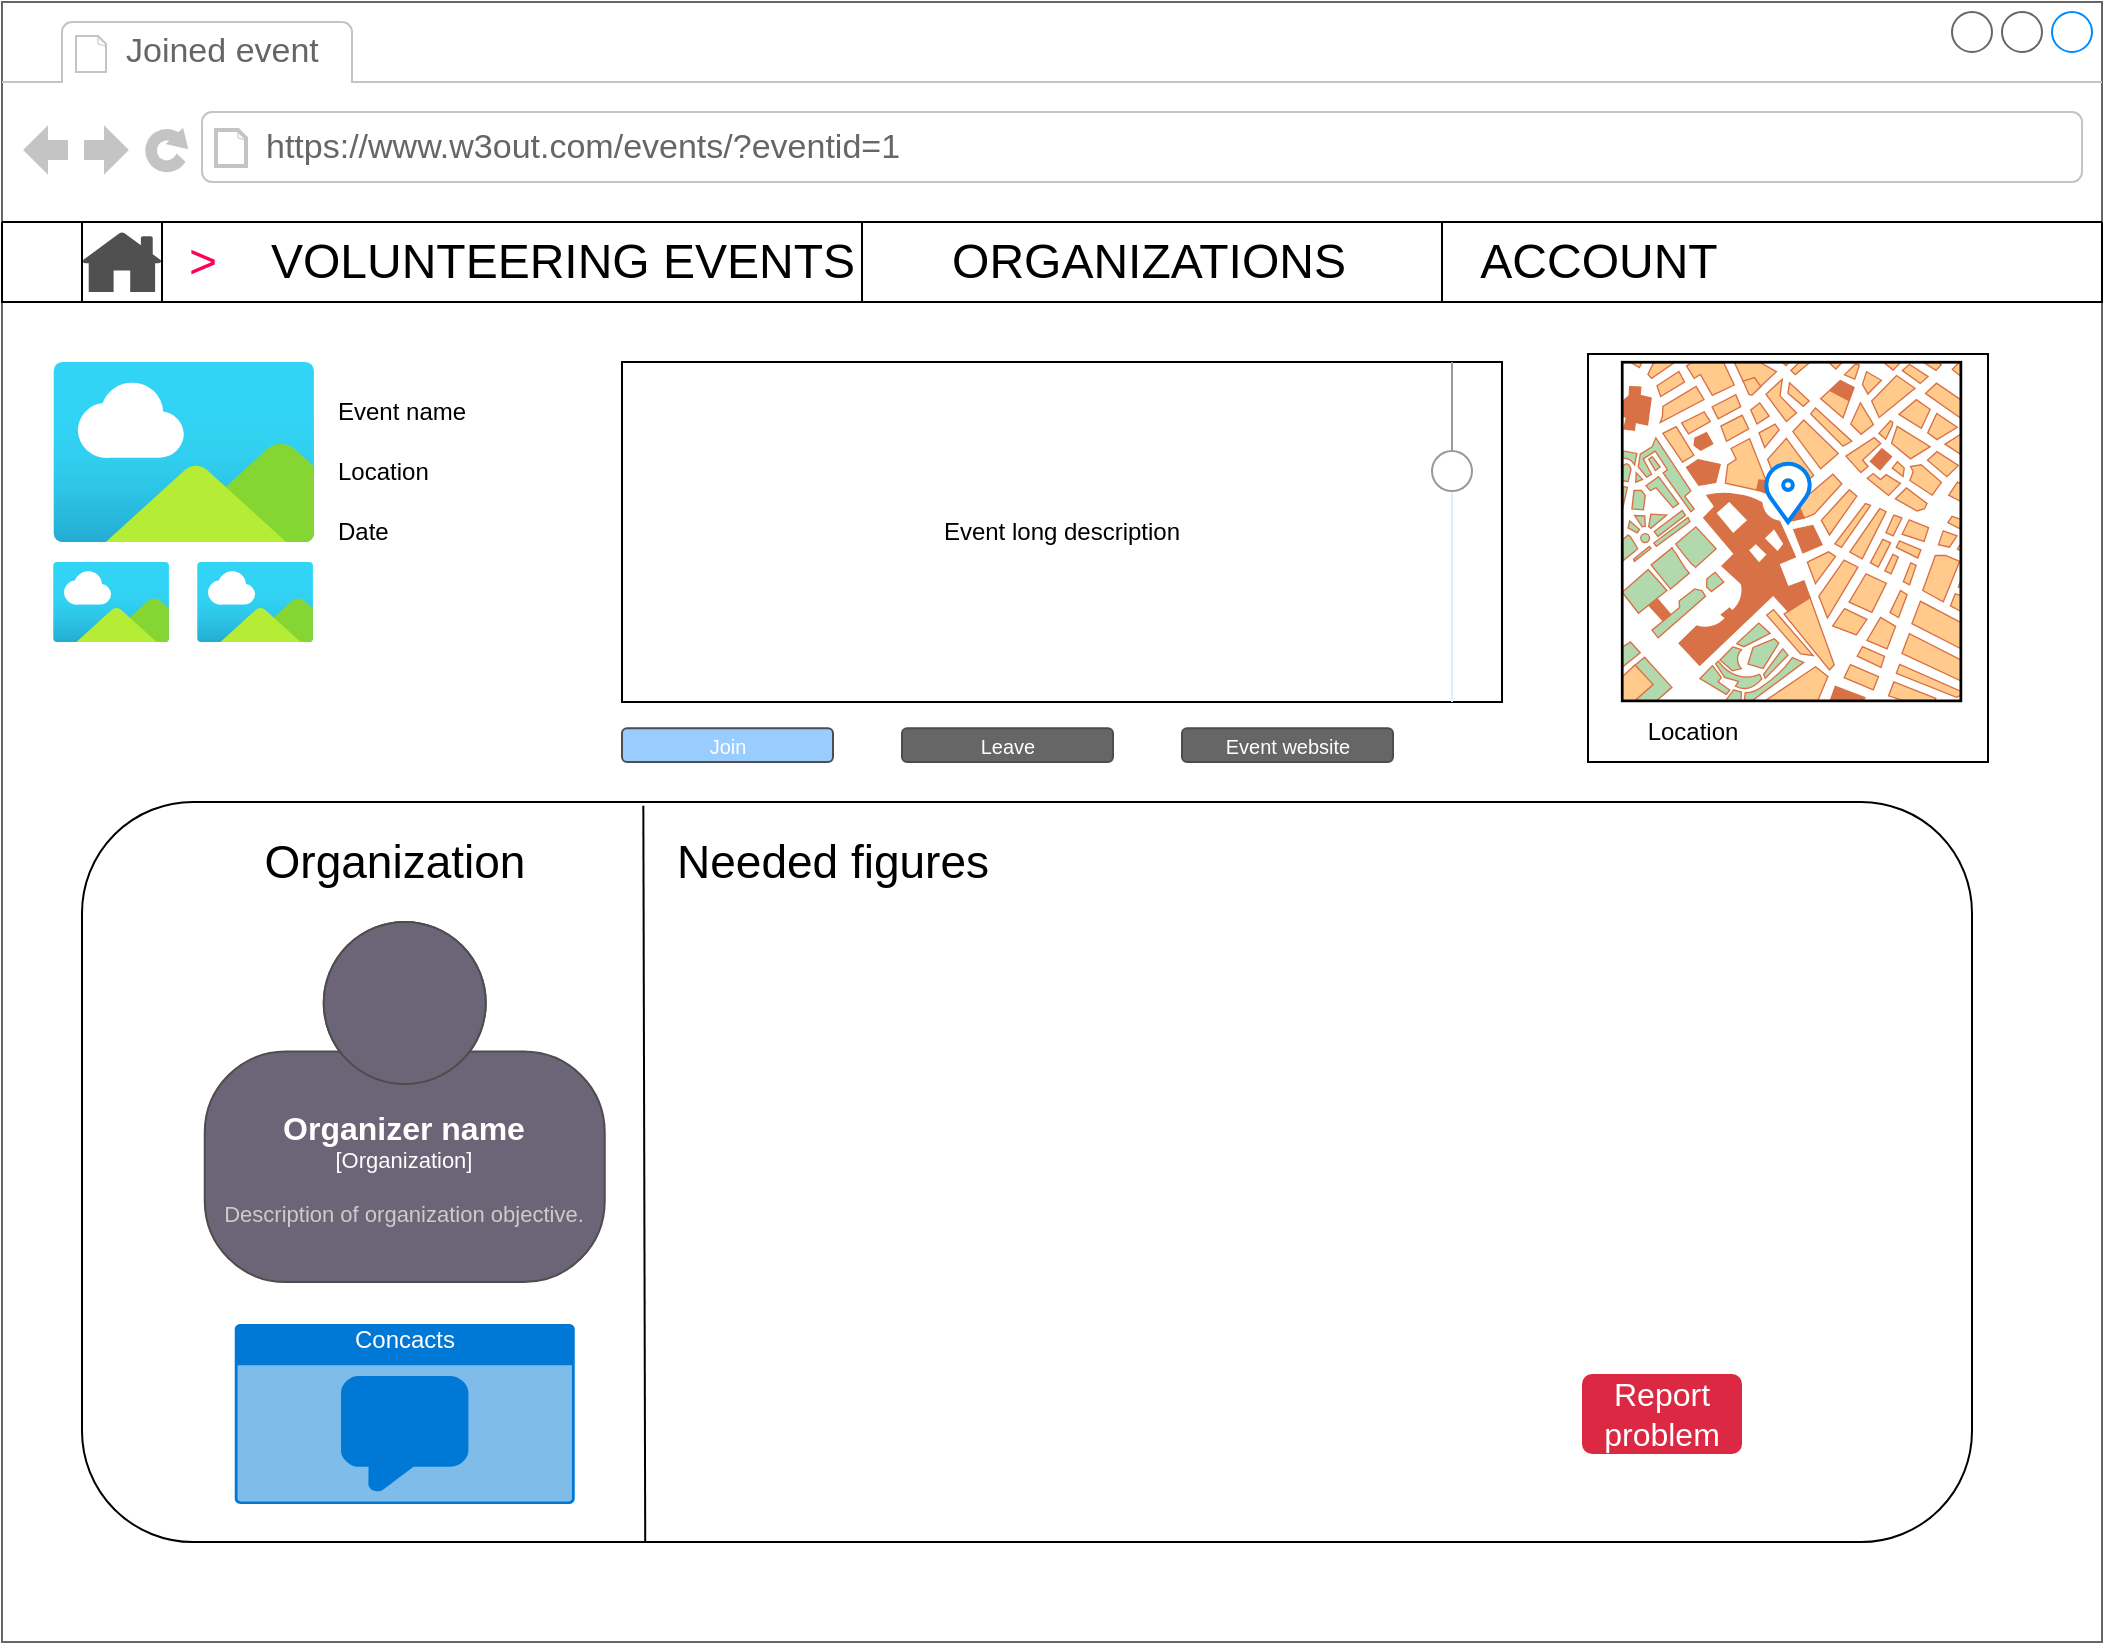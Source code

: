 <mxfile version="21.2.3" type="github">
  <diagram name="Page-1" id="2cc2dc42-3aac-f2a9-1cec-7a8b7cbee084">
    <mxGraphModel dx="1221" dy="743" grid="1" gridSize="10" guides="1" tooltips="1" connect="1" arrows="1" fold="1" page="1" pageScale="1" pageWidth="1100" pageHeight="850" background="none" math="0" shadow="0">
      <root>
        <mxCell id="0" />
        <mxCell id="1" parent="0" />
        <mxCell id="7026571954dc6520-1" value="" style="strokeWidth=1;shadow=0;dashed=0;align=center;html=1;shape=mxgraph.mockup.containers.browserWindow;rSize=0;strokeColor=#666666;mainText=,;recursiveResize=0;rounded=0;labelBackgroundColor=none;fontFamily=Verdana;fontSize=12" parent="1" vertex="1">
          <mxGeometry x="30" y="20" width="1050" height="820" as="geometry" />
        </mxCell>
        <mxCell id="7026571954dc6520-2" value="Joined event" style="strokeWidth=1;shadow=0;dashed=0;align=center;html=1;shape=mxgraph.mockup.containers.anchor;fontSize=17;fontColor=#666666;align=left;" parent="7026571954dc6520-1" vertex="1">
          <mxGeometry x="60" y="12" width="110" height="26" as="geometry" />
        </mxCell>
        <mxCell id="7026571954dc6520-3" value="https://www.w3out.com/events/?eventid=1" style="strokeWidth=1;shadow=0;dashed=0;align=center;html=1;shape=mxgraph.mockup.containers.anchor;rSize=0;fontSize=17;fontColor=#666666;align=left;" parent="7026571954dc6520-1" vertex="1">
          <mxGeometry x="130" y="60" width="250" height="26" as="geometry" />
        </mxCell>
        <mxCell id="PswUvU7GoWv7nSjoJi2_-21" value="Event name" style="text;html=1;align=left;verticalAlign=middle;resizable=0;points=[];autosize=1;strokeColor=none;fillColor=none;" parent="7026571954dc6520-1" vertex="1">
          <mxGeometry x="166.37" y="190" width="90" height="30" as="geometry" />
        </mxCell>
        <mxCell id="PswUvU7GoWv7nSjoJi2_-22" value="Location" style="text;html=1;align=left;verticalAlign=middle;resizable=0;points=[];autosize=1;strokeColor=none;fillColor=none;" parent="7026571954dc6520-1" vertex="1">
          <mxGeometry x="166.37" y="220" width="70" height="30" as="geometry" />
        </mxCell>
        <mxCell id="PswUvU7GoWv7nSjoJi2_-23" value="Date" style="text;html=1;align=left;verticalAlign=middle;resizable=0;points=[];autosize=1;strokeColor=none;fillColor=none;" parent="7026571954dc6520-1" vertex="1">
          <mxGeometry x="166.37" y="250" width="50" height="30" as="geometry" />
        </mxCell>
        <mxCell id="4rItziBb_c25DRYMOsrU-1" value="" style="aspect=fixed;html=1;points=[];align=center;image;fontSize=12;image=img/lib/azure2/general/Image.svg;" parent="7026571954dc6520-1" vertex="1">
          <mxGeometry x="25.45" y="180" width="130.92" height="90" as="geometry" />
        </mxCell>
        <mxCell id="4rItziBb_c25DRYMOsrU-3" value="" style="aspect=fixed;html=1;points=[];align=center;image;fontSize=12;image=img/lib/azure2/general/Image.svg;" parent="7026571954dc6520-1" vertex="1">
          <mxGeometry x="25.45" y="280" width="58.19" height="40" as="geometry" />
        </mxCell>
        <mxCell id="4rItziBb_c25DRYMOsrU-15" value="" style="rounded=1;whiteSpace=wrap;html=1;" parent="7026571954dc6520-1" vertex="1">
          <mxGeometry x="40" y="400" width="945" height="370" as="geometry" />
        </mxCell>
        <mxCell id="4rItziBb_c25DRYMOsrU-19" value="Event long description" style="rounded=0;whiteSpace=wrap;html=1;" parent="7026571954dc6520-1" vertex="1">
          <mxGeometry x="310" y="180" width="440" height="170" as="geometry" />
        </mxCell>
        <mxCell id="4rItziBb_c25DRYMOsrU-20" value="" style="verticalLabelPosition=bottom;shadow=0;dashed=0;align=center;html=1;verticalAlign=top;strokeWidth=1;shape=mxgraph.mockup.forms.horSlider;strokeColor=#999999;sliderStyle=basic;sliderPos=69.032;handleStyle=circle;fillColor2=#ddeeff;direction=north;" parent="7026571954dc6520-1" vertex="1">
          <mxGeometry x="710" y="180" width="30" height="170" as="geometry" />
        </mxCell>
        <object placeholders="1" c4Name="Organizer name" c4Type="Organization" c4Description="Description of organization objective." label="&lt;font style=&quot;font-size: 16px&quot;&gt;&lt;b&gt;%c4Name%&lt;/b&gt;&lt;/font&gt;&lt;div&gt;[%c4Type%]&lt;/div&gt;&lt;br&gt;&lt;div&gt;&lt;font style=&quot;font-size: 11px&quot;&gt;&lt;font color=&quot;#cccccc&quot;&gt;%c4Description%&lt;/font&gt;&lt;/div&gt;" id="4rItziBb_c25DRYMOsrU-23">
          <mxCell style="html=1;fontSize=11;dashed=0;whiteSpace=wrap;fillColor=#6C6477;strokeColor=#4D4D4D;fontColor=#ffffff;shape=mxgraph.c4.person2;align=center;metaEdit=1;points=[[0.5,0,0],[1,0.5,0],[1,0.75,0],[0.75,1,0],[0.5,1,0],[0.25,1,0],[0,0.75,0],[0,0.5,0]];resizable=0;" parent="7026571954dc6520-1" vertex="1">
            <mxGeometry x="101.37" y="460" width="200" height="180" as="geometry" />
          </mxCell>
        </object>
        <mxCell id="4rItziBb_c25DRYMOsrU-26" value="" style="rounded=0;whiteSpace=wrap;html=1;" parent="7026571954dc6520-1" vertex="1">
          <mxGeometry x="793" y="176" width="200" height="204" as="geometry" />
        </mxCell>
        <mxCell id="4rItziBb_c25DRYMOsrU-25" value="" style="verticalLabelPosition=bottom;shadow=0;dashed=0;align=center;html=1;verticalAlign=top;strokeWidth=1;shape=mxgraph.mockup.misc.map;" parent="7026571954dc6520-1" vertex="1">
          <mxGeometry x="810" y="180" width="170" height="170" as="geometry" />
        </mxCell>
        <mxCell id="4rItziBb_c25DRYMOsrU-27" value="Location" style="text;html=1;align=center;verticalAlign=middle;resizable=0;points=[];autosize=1;strokeColor=none;fillColor=none;" parent="7026571954dc6520-1" vertex="1">
          <mxGeometry x="810" y="350" width="70" height="30" as="geometry" />
        </mxCell>
        <mxCell id="4rItziBb_c25DRYMOsrU-28" value="" style="html=1;verticalLabelPosition=bottom;align=center;labelBackgroundColor=#ffffff;verticalAlign=top;strokeWidth=2;strokeColor=#0080F0;shadow=0;dashed=0;shape=mxgraph.ios7.icons.location;" parent="7026571954dc6520-1" vertex="1">
          <mxGeometry x="881" y="230" width="24" height="30" as="geometry" />
        </mxCell>
        <mxCell id="4rItziBb_c25DRYMOsrU-29" value="&lt;font style=&quot;font-size: 23px;&quot;&gt;Organization&lt;/font&gt;" style="text;html=1;align=center;verticalAlign=middle;resizable=0;points=[];autosize=1;strokeColor=none;fillColor=none;" parent="7026571954dc6520-1" vertex="1">
          <mxGeometry x="121.37" y="410" width="150" height="40" as="geometry" />
        </mxCell>
        <mxCell id="4rItziBb_c25DRYMOsrU-32" value="Leave" style="rounded=1;html=1;shadow=0;dashed=0;whiteSpace=wrap;fontSize=10;fillColor=#666666;align=center;strokeColor=#4D4D4D;fontColor=#ffffff;" parent="7026571954dc6520-1" vertex="1">
          <mxGeometry x="450" y="363.12" width="105.5" height="16.88" as="geometry" />
        </mxCell>
        <mxCell id="4rItziBb_c25DRYMOsrU-33" value="Event website" style="rounded=1;html=1;shadow=0;dashed=0;whiteSpace=wrap;fontSize=10;fillColor=#666666;align=center;strokeColor=#4D4D4D;fontColor=#ffffff;" parent="7026571954dc6520-1" vertex="1">
          <mxGeometry x="590" y="363.12" width="105.5" height="16.88" as="geometry" />
        </mxCell>
        <mxCell id="4rItziBb_c25DRYMOsrU-34" value="Concacts" style="html=1;strokeColor=none;fillColor=#0079D6;labelPosition=center;verticalLabelPosition=middle;verticalAlign=top;align=center;fontSize=12;outlineConnect=0;spacingTop=-6;fontColor=#FFFFFF;sketch=0;shape=mxgraph.sitemap.chat;" parent="7026571954dc6520-1" vertex="1">
          <mxGeometry x="116.37" y="661" width="170" height="90" as="geometry" />
        </mxCell>
        <mxCell id="4rItziBb_c25DRYMOsrU-35" value="Report problem" style="html=1;shadow=0;dashed=0;shape=mxgraph.bootstrap.rrect;rSize=5;strokeColor=none;strokeWidth=1;fillColor=#DB2843;fontColor=#FFFFFF;whiteSpace=wrap;align=center;verticalAlign=middle;spacingLeft=0;fontStyle=0;fontSize=16;spacing=5;" parent="7026571954dc6520-1" vertex="1">
          <mxGeometry x="790" y="686" width="80" height="40" as="geometry" />
        </mxCell>
        <mxCell id="rk1dpR8E0q6zi79prH13-1" value="" style="endArrow=none;html=1;rounded=0;exitX=0.298;exitY=0.999;exitDx=0;exitDy=0;exitPerimeter=0;entryX=0.297;entryY=0.005;entryDx=0;entryDy=0;entryPerimeter=0;" edge="1" parent="7026571954dc6520-1" source="4rItziBb_c25DRYMOsrU-15" target="4rItziBb_c25DRYMOsrU-15">
          <mxGeometry width="50" height="50" relative="1" as="geometry">
            <mxPoint x="490" y="480" as="sourcePoint" />
            <mxPoint x="540" y="430" as="targetPoint" />
          </mxGeometry>
        </mxCell>
        <mxCell id="rk1dpR8E0q6zi79prH13-2" value="&lt;font style=&quot;font-size: 23px;&quot;&gt;Needed figures&lt;/font&gt;" style="text;html=1;align=center;verticalAlign=middle;resizable=0;points=[];autosize=1;strokeColor=none;fillColor=none;" vertex="1" parent="7026571954dc6520-1">
          <mxGeometry x="325" y="410" width="180" height="40" as="geometry" />
        </mxCell>
        <mxCell id="rk1dpR8E0q6zi79prH13-3" value="Join" style="rounded=1;html=1;shadow=0;dashed=0;whiteSpace=wrap;fontSize=10;fillColor=#99CCFF;align=center;strokeColor=#4D4D4D;fontColor=#ffffff;" vertex="1" parent="7026571954dc6520-1">
          <mxGeometry x="310" y="363.12" width="105.5" height="16.88" as="geometry" />
        </mxCell>
        <mxCell id="4rItziBb_c25DRYMOsrU-4" value="" style="aspect=fixed;html=1;points=[];align=center;image;fontSize=12;image=img/lib/azure2/general/Image.svg;" parent="1" vertex="1">
          <mxGeometry x="127.45" y="300" width="58.19" height="40" as="geometry" />
        </mxCell>
        <mxCell id="rk1dpR8E0q6zi79prH13-4" value="" style="shape=image;html=1;verticalAlign=top;verticalLabelPosition=bottom;labelBackgroundColor=#ffffff;imageAspect=0;aspect=fixed;image=https://cdn4.iconfinder.com/data/icons/evil-icons-user-interface/64/menu-128.png" vertex="1" parent="1">
          <mxGeometry x="30" y="130" width="40" height="40" as="geometry" />
        </mxCell>
        <mxCell id="rk1dpR8E0q6zi79prH13-5" value="" style="sketch=0;pointerEvents=1;shadow=0;dashed=0;html=1;strokeColor=none;fillColor=#505050;labelPosition=center;verticalLabelPosition=bottom;verticalAlign=top;outlineConnect=0;align=center;shape=mxgraph.office.concepts.home;" vertex="1" parent="1">
          <mxGeometry x="70" y="135" width="40" height="30" as="geometry" />
        </mxCell>
        <mxCell id="rk1dpR8E0q6zi79prH13-6" value="" style="swimlane;startSize=0;" vertex="1" parent="1">
          <mxGeometry x="30" y="130" width="40" height="40" as="geometry" />
        </mxCell>
        <mxCell id="rk1dpR8E0q6zi79prH13-7" value="" style="swimlane;startSize=0;" vertex="1" parent="1">
          <mxGeometry x="70" y="130" width="390" height="40" as="geometry" />
        </mxCell>
        <mxCell id="rk1dpR8E0q6zi79prH13-8" value="&lt;font style=&quot;font-size: 24px;&quot;&gt;VOLUNTEERING EVENTS&lt;/font&gt;" style="text;html=1;align=center;verticalAlign=middle;resizable=0;points=[];autosize=1;strokeColor=none;fillColor=none;" vertex="1" parent="rk1dpR8E0q6zi79prH13-7">
          <mxGeometry x="80" width="320" height="40" as="geometry" />
        </mxCell>
        <mxCell id="rk1dpR8E0q6zi79prH13-9" value="&lt;font style=&quot;font-size: 24px;&quot; color=&quot;#ff0055&quot;&gt;&amp;gt;&lt;/font&gt;" style="text;html=1;align=center;verticalAlign=middle;resizable=0;points=[];autosize=1;strokeColor=none;fillColor=none;" vertex="1" parent="rk1dpR8E0q6zi79prH13-7">
          <mxGeometry x="40" width="40" height="40" as="geometry" />
        </mxCell>
        <mxCell id="rk1dpR8E0q6zi79prH13-10" value="" style="swimlane;startSize=0;" vertex="1" parent="1">
          <mxGeometry x="750" y="130" width="330" height="40" as="geometry">
            <mxRectangle x="750" y="130" width="50" height="40" as="alternateBounds" />
          </mxGeometry>
        </mxCell>
        <mxCell id="rk1dpR8E0q6zi79prH13-11" value="&lt;font style=&quot;font-size: 24px;&quot;&gt;ACCOUNT&lt;/font&gt;" style="text;html=1;align=center;verticalAlign=middle;resizable=0;points=[];autosize=1;strokeColor=none;fillColor=none;" vertex="1" parent="rk1dpR8E0q6zi79prH13-10">
          <mxGeometry x="8" width="140" height="40" as="geometry" />
        </mxCell>
        <mxCell id="rk1dpR8E0q6zi79prH13-12" value="" style="swimlane;startSize=0;" vertex="1" parent="1">
          <mxGeometry x="70" y="130" width="40" height="40" as="geometry" />
        </mxCell>
        <mxCell id="rk1dpR8E0q6zi79prH13-13" value="" style="swimlane;startSize=0;" vertex="1" parent="1">
          <mxGeometry x="460" y="130" width="290" height="40" as="geometry" />
        </mxCell>
        <mxCell id="rk1dpR8E0q6zi79prH13-14" value="&lt;span style=&quot;font-size: 24px;&quot;&gt;ORGANIZATIONS&lt;/span&gt;" style="text;html=1;align=center;verticalAlign=middle;resizable=0;points=[];autosize=1;strokeColor=none;fillColor=none;" vertex="1" parent="rk1dpR8E0q6zi79prH13-13">
          <mxGeometry x="33" width="220" height="40" as="geometry" />
        </mxCell>
      </root>
    </mxGraphModel>
  </diagram>
</mxfile>
